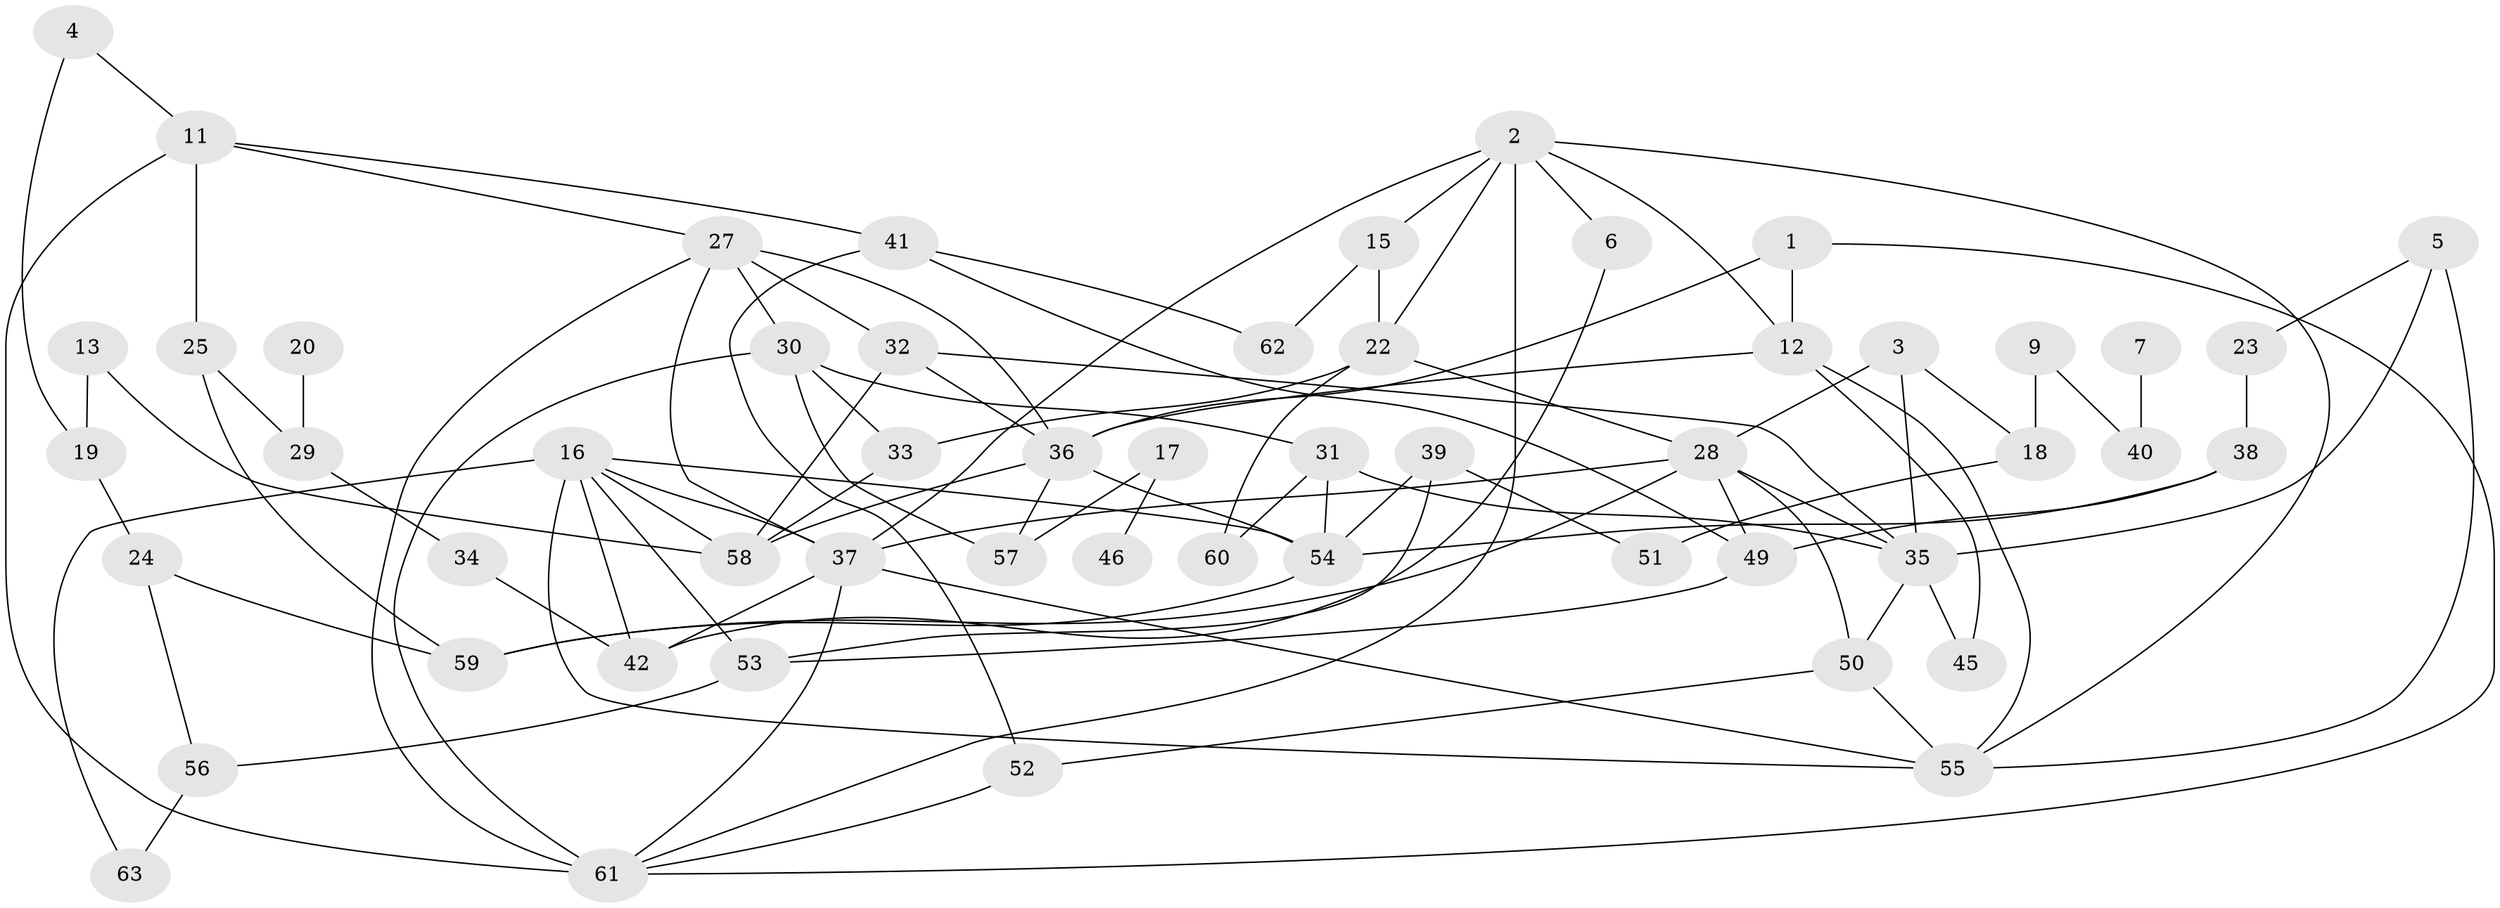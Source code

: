// original degree distribution, {1: 0.1984126984126984, 4: 0.1746031746031746, 2: 0.23809523809523808, 3: 0.18253968253968253, 5: 0.10317460317460317, 0: 0.07142857142857142, 6: 0.023809523809523808, 7: 0.007936507936507936}
// Generated by graph-tools (version 1.1) at 2025/00/03/09/25 03:00:52]
// undirected, 54 vertices, 99 edges
graph export_dot {
graph [start="1"]
  node [color=gray90,style=filled];
  1;
  2;
  3;
  4;
  5;
  6;
  7;
  9;
  11;
  12;
  13;
  15;
  16;
  17;
  18;
  19;
  20;
  22;
  23;
  24;
  25;
  27;
  28;
  29;
  30;
  31;
  32;
  33;
  34;
  35;
  36;
  37;
  38;
  39;
  40;
  41;
  42;
  45;
  46;
  49;
  50;
  51;
  52;
  53;
  54;
  55;
  56;
  57;
  58;
  59;
  60;
  61;
  62;
  63;
  1 -- 12 [weight=1.0];
  1 -- 36 [weight=1.0];
  1 -- 61 [weight=1.0];
  2 -- 6 [weight=1.0];
  2 -- 12 [weight=1.0];
  2 -- 15 [weight=1.0];
  2 -- 22 [weight=1.0];
  2 -- 37 [weight=1.0];
  2 -- 55 [weight=1.0];
  2 -- 61 [weight=1.0];
  3 -- 18 [weight=1.0];
  3 -- 28 [weight=1.0];
  3 -- 35 [weight=1.0];
  4 -- 11 [weight=1.0];
  4 -- 19 [weight=1.0];
  5 -- 23 [weight=1.0];
  5 -- 35 [weight=1.0];
  5 -- 55 [weight=1.0];
  6 -- 42 [weight=1.0];
  7 -- 40 [weight=1.0];
  9 -- 18 [weight=1.0];
  9 -- 40 [weight=1.0];
  11 -- 25 [weight=1.0];
  11 -- 27 [weight=1.0];
  11 -- 41 [weight=1.0];
  11 -- 61 [weight=1.0];
  12 -- 36 [weight=1.0];
  12 -- 45 [weight=1.0];
  12 -- 55 [weight=1.0];
  13 -- 19 [weight=1.0];
  13 -- 58 [weight=1.0];
  15 -- 22 [weight=1.0];
  15 -- 62 [weight=1.0];
  16 -- 37 [weight=1.0];
  16 -- 42 [weight=1.0];
  16 -- 53 [weight=1.0];
  16 -- 54 [weight=1.0];
  16 -- 55 [weight=1.0];
  16 -- 58 [weight=1.0];
  16 -- 63 [weight=1.0];
  17 -- 46 [weight=1.0];
  17 -- 57 [weight=1.0];
  18 -- 51 [weight=1.0];
  19 -- 24 [weight=1.0];
  20 -- 29 [weight=1.0];
  22 -- 28 [weight=1.0];
  22 -- 33 [weight=1.0];
  22 -- 60 [weight=1.0];
  23 -- 38 [weight=1.0];
  24 -- 56 [weight=1.0];
  24 -- 59 [weight=1.0];
  25 -- 29 [weight=1.0];
  25 -- 59 [weight=1.0];
  27 -- 30 [weight=2.0];
  27 -- 32 [weight=1.0];
  27 -- 36 [weight=1.0];
  27 -- 37 [weight=1.0];
  27 -- 61 [weight=2.0];
  28 -- 35 [weight=1.0];
  28 -- 37 [weight=1.0];
  28 -- 49 [weight=1.0];
  28 -- 50 [weight=1.0];
  28 -- 59 [weight=1.0];
  29 -- 34 [weight=1.0];
  30 -- 31 [weight=2.0];
  30 -- 33 [weight=1.0];
  30 -- 57 [weight=1.0];
  30 -- 61 [weight=1.0];
  31 -- 35 [weight=1.0];
  31 -- 54 [weight=1.0];
  31 -- 60 [weight=1.0];
  32 -- 35 [weight=1.0];
  32 -- 36 [weight=1.0];
  32 -- 58 [weight=1.0];
  33 -- 58 [weight=1.0];
  34 -- 42 [weight=1.0];
  35 -- 45 [weight=1.0];
  35 -- 50 [weight=1.0];
  36 -- 54 [weight=1.0];
  36 -- 57 [weight=1.0];
  36 -- 58 [weight=1.0];
  37 -- 42 [weight=1.0];
  37 -- 55 [weight=1.0];
  37 -- 61 [weight=1.0];
  38 -- 49 [weight=1.0];
  38 -- 54 [weight=1.0];
  39 -- 51 [weight=1.0];
  39 -- 53 [weight=1.0];
  39 -- 54 [weight=1.0];
  41 -- 49 [weight=1.0];
  41 -- 52 [weight=1.0];
  41 -- 62 [weight=1.0];
  49 -- 53 [weight=2.0];
  50 -- 52 [weight=1.0];
  50 -- 55 [weight=1.0];
  52 -- 61 [weight=1.0];
  53 -- 56 [weight=1.0];
  54 -- 59 [weight=1.0];
  56 -- 63 [weight=1.0];
}
